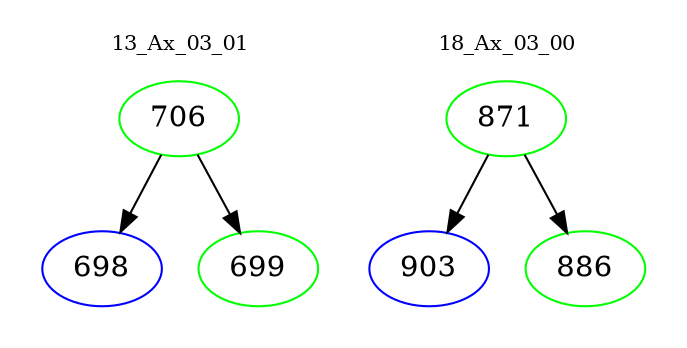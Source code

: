 digraph{
subgraph cluster_0 {
color = white
label = "13_Ax_03_01";
fontsize=10;
T0_706 [label="706", color="green"]
T0_706 -> T0_698 [color="black"]
T0_698 [label="698", color="blue"]
T0_706 -> T0_699 [color="black"]
T0_699 [label="699", color="green"]
}
subgraph cluster_1 {
color = white
label = "18_Ax_03_00";
fontsize=10;
T1_871 [label="871", color="green"]
T1_871 -> T1_903 [color="black"]
T1_903 [label="903", color="blue"]
T1_871 -> T1_886 [color="black"]
T1_886 [label="886", color="green"]
}
}
